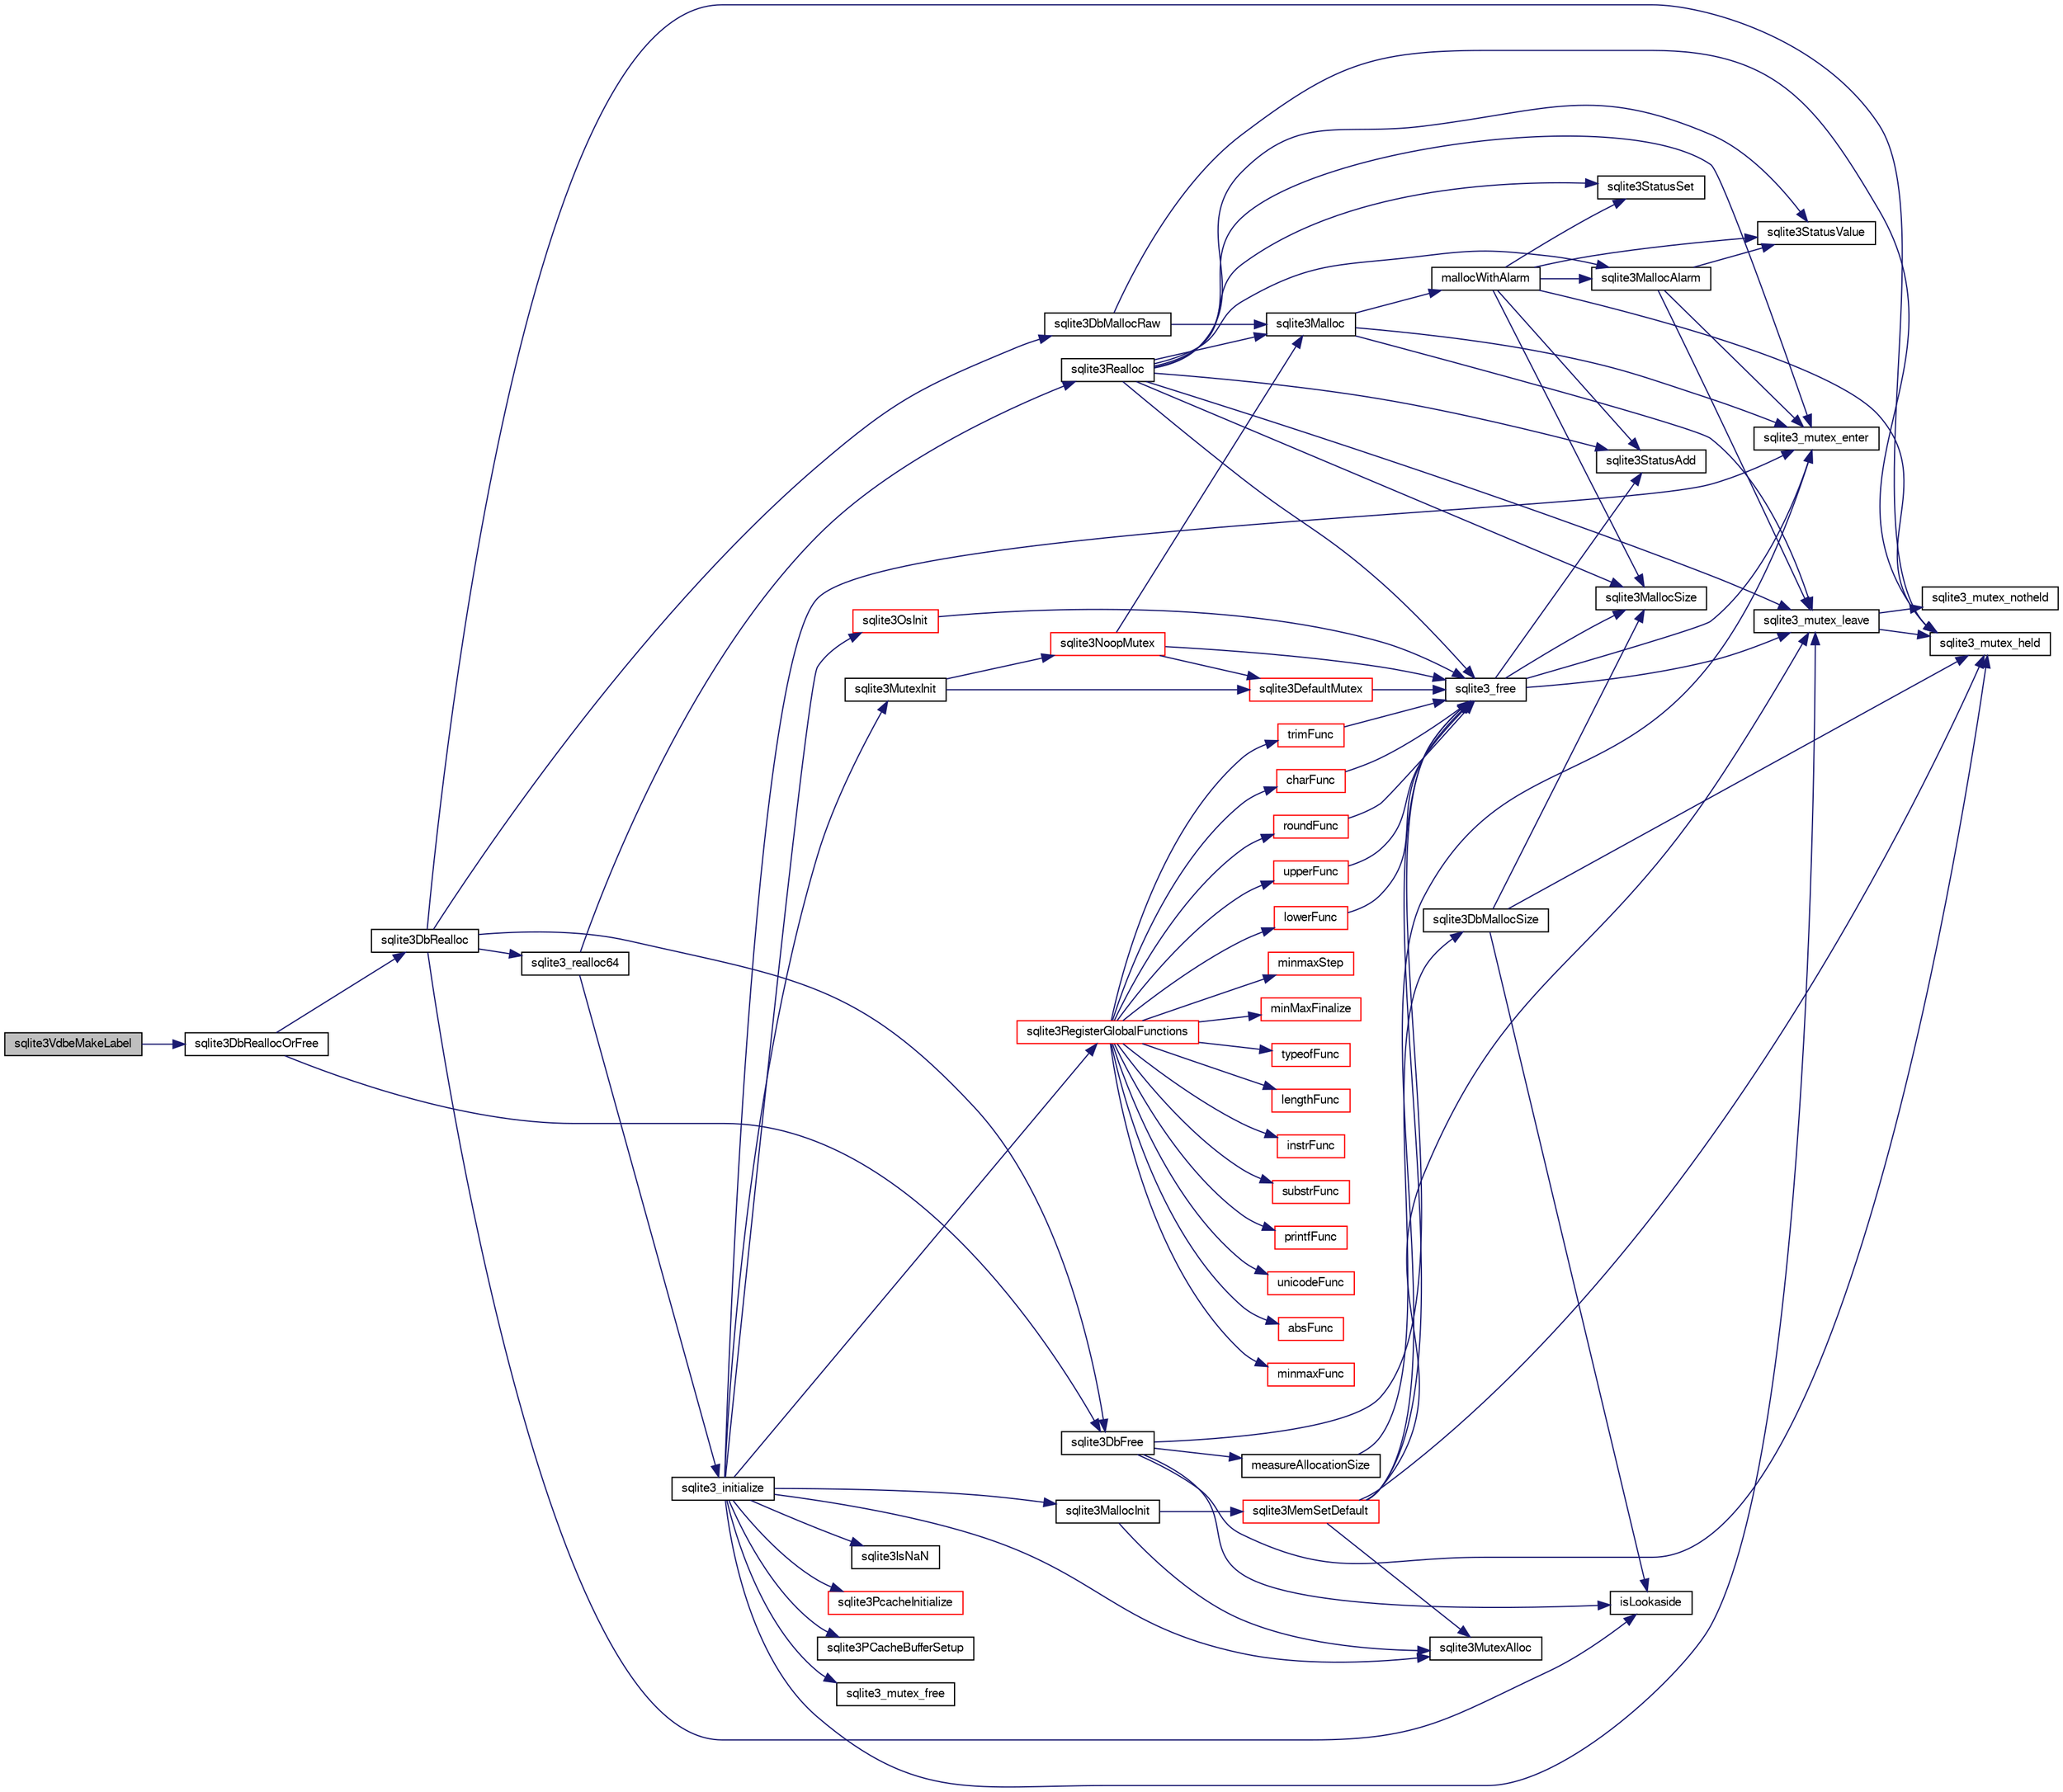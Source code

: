 digraph "sqlite3VdbeMakeLabel"
{
  edge [fontname="FreeSans",fontsize="10",labelfontname="FreeSans",labelfontsize="10"];
  node [fontname="FreeSans",fontsize="10",shape=record];
  rankdir="LR";
  Node761860 [label="sqlite3VdbeMakeLabel",height=0.2,width=0.4,color="black", fillcolor="grey75", style="filled", fontcolor="black"];
  Node761860 -> Node761861 [color="midnightblue",fontsize="10",style="solid",fontname="FreeSans"];
  Node761861 [label="sqlite3DbReallocOrFree",height=0.2,width=0.4,color="black", fillcolor="white", style="filled",URL="$sqlite3_8c.html#a532a9fd62eeb46b61885a0fff075231c"];
  Node761861 -> Node761862 [color="midnightblue",fontsize="10",style="solid",fontname="FreeSans"];
  Node761862 [label="sqlite3DbRealloc",height=0.2,width=0.4,color="black", fillcolor="white", style="filled",URL="$sqlite3_8c.html#ae028f4902a9d29bcaf310ff289ee87dc"];
  Node761862 -> Node761863 [color="midnightblue",fontsize="10",style="solid",fontname="FreeSans"];
  Node761863 [label="sqlite3_mutex_held",height=0.2,width=0.4,color="black", fillcolor="white", style="filled",URL="$sqlite3_8c.html#acf77da68932b6bc163c5e68547ecc3e7"];
  Node761862 -> Node761864 [color="midnightblue",fontsize="10",style="solid",fontname="FreeSans"];
  Node761864 [label="sqlite3DbMallocRaw",height=0.2,width=0.4,color="black", fillcolor="white", style="filled",URL="$sqlite3_8c.html#abbe8be0cf7175e11ddc3e2218fad924e"];
  Node761864 -> Node761863 [color="midnightblue",fontsize="10",style="solid",fontname="FreeSans"];
  Node761864 -> Node761865 [color="midnightblue",fontsize="10",style="solid",fontname="FreeSans"];
  Node761865 [label="sqlite3Malloc",height=0.2,width=0.4,color="black", fillcolor="white", style="filled",URL="$sqlite3_8c.html#a361a2eaa846b1885f123abe46f5d8b2b"];
  Node761865 -> Node761866 [color="midnightblue",fontsize="10",style="solid",fontname="FreeSans"];
  Node761866 [label="sqlite3_mutex_enter",height=0.2,width=0.4,color="black", fillcolor="white", style="filled",URL="$sqlite3_8c.html#a1c12cde690bd89f104de5cbad12a6bf5"];
  Node761865 -> Node761867 [color="midnightblue",fontsize="10",style="solid",fontname="FreeSans"];
  Node761867 [label="mallocWithAlarm",height=0.2,width=0.4,color="black", fillcolor="white", style="filled",URL="$sqlite3_8c.html#ab070d5cf8e48ec8a6a43cf025d48598b"];
  Node761867 -> Node761863 [color="midnightblue",fontsize="10",style="solid",fontname="FreeSans"];
  Node761867 -> Node761868 [color="midnightblue",fontsize="10",style="solid",fontname="FreeSans"];
  Node761868 [label="sqlite3StatusSet",height=0.2,width=0.4,color="black", fillcolor="white", style="filled",URL="$sqlite3_8c.html#afec7586c01fcb5ea17dc9d7725a589d9"];
  Node761867 -> Node761869 [color="midnightblue",fontsize="10",style="solid",fontname="FreeSans"];
  Node761869 [label="sqlite3StatusValue",height=0.2,width=0.4,color="black", fillcolor="white", style="filled",URL="$sqlite3_8c.html#a30b8ac296c6e200c1fa57708d52c6ef6"];
  Node761867 -> Node761870 [color="midnightblue",fontsize="10",style="solid",fontname="FreeSans"];
  Node761870 [label="sqlite3MallocAlarm",height=0.2,width=0.4,color="black", fillcolor="white", style="filled",URL="$sqlite3_8c.html#ada66988e8471d1198f3219c062377508"];
  Node761870 -> Node761869 [color="midnightblue",fontsize="10",style="solid",fontname="FreeSans"];
  Node761870 -> Node761871 [color="midnightblue",fontsize="10",style="solid",fontname="FreeSans"];
  Node761871 [label="sqlite3_mutex_leave",height=0.2,width=0.4,color="black", fillcolor="white", style="filled",URL="$sqlite3_8c.html#a5838d235601dbd3c1fa993555c6bcc93"];
  Node761871 -> Node761863 [color="midnightblue",fontsize="10",style="solid",fontname="FreeSans"];
  Node761871 -> Node761872 [color="midnightblue",fontsize="10",style="solid",fontname="FreeSans"];
  Node761872 [label="sqlite3_mutex_notheld",height=0.2,width=0.4,color="black", fillcolor="white", style="filled",URL="$sqlite3_8c.html#a83967c837c1c000d3b5adcfaa688f5dc"];
  Node761870 -> Node761866 [color="midnightblue",fontsize="10",style="solid",fontname="FreeSans"];
  Node761867 -> Node761873 [color="midnightblue",fontsize="10",style="solid",fontname="FreeSans"];
  Node761873 [label="sqlite3MallocSize",height=0.2,width=0.4,color="black", fillcolor="white", style="filled",URL="$sqlite3_8c.html#acf5d2a5f35270bafb050bd2def576955"];
  Node761867 -> Node761874 [color="midnightblue",fontsize="10",style="solid",fontname="FreeSans"];
  Node761874 [label="sqlite3StatusAdd",height=0.2,width=0.4,color="black", fillcolor="white", style="filled",URL="$sqlite3_8c.html#afa029f93586aeab4cc85360905dae9cd"];
  Node761865 -> Node761871 [color="midnightblue",fontsize="10",style="solid",fontname="FreeSans"];
  Node761862 -> Node761875 [color="midnightblue",fontsize="10",style="solid",fontname="FreeSans"];
  Node761875 [label="isLookaside",height=0.2,width=0.4,color="black", fillcolor="white", style="filled",URL="$sqlite3_8c.html#a770fa05ff9717b75e16f4d968a77b897"];
  Node761862 -> Node761876 [color="midnightblue",fontsize="10",style="solid",fontname="FreeSans"];
  Node761876 [label="sqlite3DbFree",height=0.2,width=0.4,color="black", fillcolor="white", style="filled",URL="$sqlite3_8c.html#ac70ab821a6607b4a1b909582dc37a069"];
  Node761876 -> Node761863 [color="midnightblue",fontsize="10",style="solid",fontname="FreeSans"];
  Node761876 -> Node761877 [color="midnightblue",fontsize="10",style="solid",fontname="FreeSans"];
  Node761877 [label="measureAllocationSize",height=0.2,width=0.4,color="black", fillcolor="white", style="filled",URL="$sqlite3_8c.html#a45731e644a22fdb756e2b6337224217a"];
  Node761877 -> Node761878 [color="midnightblue",fontsize="10",style="solid",fontname="FreeSans"];
  Node761878 [label="sqlite3DbMallocSize",height=0.2,width=0.4,color="black", fillcolor="white", style="filled",URL="$sqlite3_8c.html#aa397e5a8a03495203a0767abf0a71f86"];
  Node761878 -> Node761873 [color="midnightblue",fontsize="10",style="solid",fontname="FreeSans"];
  Node761878 -> Node761863 [color="midnightblue",fontsize="10",style="solid",fontname="FreeSans"];
  Node761878 -> Node761875 [color="midnightblue",fontsize="10",style="solid",fontname="FreeSans"];
  Node761876 -> Node761875 [color="midnightblue",fontsize="10",style="solid",fontname="FreeSans"];
  Node761876 -> Node761879 [color="midnightblue",fontsize="10",style="solid",fontname="FreeSans"];
  Node761879 [label="sqlite3_free",height=0.2,width=0.4,color="black", fillcolor="white", style="filled",URL="$sqlite3_8c.html#a6552349e36a8a691af5487999ab09519"];
  Node761879 -> Node761866 [color="midnightblue",fontsize="10",style="solid",fontname="FreeSans"];
  Node761879 -> Node761874 [color="midnightblue",fontsize="10",style="solid",fontname="FreeSans"];
  Node761879 -> Node761873 [color="midnightblue",fontsize="10",style="solid",fontname="FreeSans"];
  Node761879 -> Node761871 [color="midnightblue",fontsize="10",style="solid",fontname="FreeSans"];
  Node761862 -> Node761880 [color="midnightblue",fontsize="10",style="solid",fontname="FreeSans"];
  Node761880 [label="sqlite3_realloc64",height=0.2,width=0.4,color="black", fillcolor="white", style="filled",URL="$sqlite3_8c.html#a3765a714077ee547e811034236dc9ecd"];
  Node761880 -> Node761881 [color="midnightblue",fontsize="10",style="solid",fontname="FreeSans"];
  Node761881 [label="sqlite3_initialize",height=0.2,width=0.4,color="black", fillcolor="white", style="filled",URL="$sqlite3_8c.html#ab0c0ee2d5d4cf8b28e9572296a8861df"];
  Node761881 -> Node761882 [color="midnightblue",fontsize="10",style="solid",fontname="FreeSans"];
  Node761882 [label="sqlite3MutexInit",height=0.2,width=0.4,color="black", fillcolor="white", style="filled",URL="$sqlite3_8c.html#a7906afcdd1cdb3d0007eb932398a1158"];
  Node761882 -> Node761883 [color="midnightblue",fontsize="10",style="solid",fontname="FreeSans"];
  Node761883 [label="sqlite3DefaultMutex",height=0.2,width=0.4,color="red", fillcolor="white", style="filled",URL="$sqlite3_8c.html#ac895a71e325f9b2f9b862f737c17aca8"];
  Node761883 -> Node761879 [color="midnightblue",fontsize="10",style="solid",fontname="FreeSans"];
  Node761882 -> Node761892 [color="midnightblue",fontsize="10",style="solid",fontname="FreeSans"];
  Node761892 [label="sqlite3NoopMutex",height=0.2,width=0.4,color="red", fillcolor="white", style="filled",URL="$sqlite3_8c.html#a09742cde9ef371d94f8201d2cdb543e4"];
  Node761892 -> Node761865 [color="midnightblue",fontsize="10",style="solid",fontname="FreeSans"];
  Node761892 -> Node761879 [color="midnightblue",fontsize="10",style="solid",fontname="FreeSans"];
  Node761892 -> Node761883 [color="midnightblue",fontsize="10",style="solid",fontname="FreeSans"];
  Node761881 -> Node761900 [color="midnightblue",fontsize="10",style="solid",fontname="FreeSans"];
  Node761900 [label="sqlite3MutexAlloc",height=0.2,width=0.4,color="black", fillcolor="white", style="filled",URL="$sqlite3_8c.html#a0e3f432ee581f6876b590e7ad7e84e19"];
  Node761881 -> Node761866 [color="midnightblue",fontsize="10",style="solid",fontname="FreeSans"];
  Node761881 -> Node761901 [color="midnightblue",fontsize="10",style="solid",fontname="FreeSans"];
  Node761901 [label="sqlite3MallocInit",height=0.2,width=0.4,color="black", fillcolor="white", style="filled",URL="$sqlite3_8c.html#a9e06f9e7cad0d83ce80ab493c9533552"];
  Node761901 -> Node761902 [color="midnightblue",fontsize="10",style="solid",fontname="FreeSans"];
  Node761902 [label="sqlite3MemSetDefault",height=0.2,width=0.4,color="red", fillcolor="white", style="filled",URL="$sqlite3_8c.html#a162fbfd727e92c5f8f72625b5ff62549"];
  Node761902 -> Node761900 [color="midnightblue",fontsize="10",style="solid",fontname="FreeSans"];
  Node761902 -> Node761866 [color="midnightblue",fontsize="10",style="solid",fontname="FreeSans"];
  Node761902 -> Node761871 [color="midnightblue",fontsize="10",style="solid",fontname="FreeSans"];
  Node761902 -> Node761863 [color="midnightblue",fontsize="10",style="solid",fontname="FreeSans"];
  Node761902 -> Node761879 [color="midnightblue",fontsize="10",style="solid",fontname="FreeSans"];
  Node761901 -> Node761900 [color="midnightblue",fontsize="10",style="solid",fontname="FreeSans"];
  Node761881 -> Node761871 [color="midnightblue",fontsize="10",style="solid",fontname="FreeSans"];
  Node761881 -> Node761988 [color="midnightblue",fontsize="10",style="solid",fontname="FreeSans"];
  Node761988 [label="sqlite3RegisterGlobalFunctions",height=0.2,width=0.4,color="red", fillcolor="white", style="filled",URL="$sqlite3_8c.html#a9f75bd111010f29e1b8d74344473c4ec"];
  Node761988 -> Node761989 [color="midnightblue",fontsize="10",style="solid",fontname="FreeSans"];
  Node761989 [label="trimFunc",height=0.2,width=0.4,color="red", fillcolor="white", style="filled",URL="$sqlite3_8c.html#afad56dbe7f08139a630156e644b14704"];
  Node761989 -> Node761879 [color="midnightblue",fontsize="10",style="solid",fontname="FreeSans"];
  Node761988 -> Node762002 [color="midnightblue",fontsize="10",style="solid",fontname="FreeSans"];
  Node762002 [label="minmaxFunc",height=0.2,width=0.4,color="red", fillcolor="white", style="filled",URL="$sqlite3_8c.html#a4d00f48b948fd73cb70bcfd1efc0bfb0"];
  Node761988 -> Node762011 [color="midnightblue",fontsize="10",style="solid",fontname="FreeSans"];
  Node762011 [label="minmaxStep",height=0.2,width=0.4,color="red", fillcolor="white", style="filled",URL="$sqlite3_8c.html#a5b4c0da0f3b61d7ff25ebd30aa22cca4"];
  Node761988 -> Node762015 [color="midnightblue",fontsize="10",style="solid",fontname="FreeSans"];
  Node762015 [label="minMaxFinalize",height=0.2,width=0.4,color="red", fillcolor="white", style="filled",URL="$sqlite3_8c.html#a0439dd90934a2dee93517c50884d5924"];
  Node761988 -> Node762016 [color="midnightblue",fontsize="10",style="solid",fontname="FreeSans"];
  Node762016 [label="typeofFunc",height=0.2,width=0.4,color="red", fillcolor="white", style="filled",URL="$sqlite3_8c.html#aba6c564ff0d6b017de448469d0fb243f"];
  Node761988 -> Node762017 [color="midnightblue",fontsize="10",style="solid",fontname="FreeSans"];
  Node762017 [label="lengthFunc",height=0.2,width=0.4,color="red", fillcolor="white", style="filled",URL="$sqlite3_8c.html#affdabf006c37c26a1c3e325badb83546"];
  Node761988 -> Node762022 [color="midnightblue",fontsize="10",style="solid",fontname="FreeSans"];
  Node762022 [label="instrFunc",height=0.2,width=0.4,color="red", fillcolor="white", style="filled",URL="$sqlite3_8c.html#a8f86ca540b92ac28aaefaa126170cf8c"];
  Node761988 -> Node762024 [color="midnightblue",fontsize="10",style="solid",fontname="FreeSans"];
  Node762024 [label="substrFunc",height=0.2,width=0.4,color="red", fillcolor="white", style="filled",URL="$sqlite3_8c.html#a8a8739d9af5589338113371e440b2734"];
  Node761988 -> Node762029 [color="midnightblue",fontsize="10",style="solid",fontname="FreeSans"];
  Node762029 [label="printfFunc",height=0.2,width=0.4,color="red", fillcolor="white", style="filled",URL="$sqlite3_8c.html#a80ca21d434c7c5b6668bee721331dda8"];
  Node761988 -> Node762031 [color="midnightblue",fontsize="10",style="solid",fontname="FreeSans"];
  Node762031 [label="unicodeFunc",height=0.2,width=0.4,color="red", fillcolor="white", style="filled",URL="$sqlite3_8c.html#a1d3d012cbe2276d8d713be80884db355"];
  Node761988 -> Node762033 [color="midnightblue",fontsize="10",style="solid",fontname="FreeSans"];
  Node762033 [label="charFunc",height=0.2,width=0.4,color="red", fillcolor="white", style="filled",URL="$sqlite3_8c.html#ab9b72ce47fcea3c3b92e816435a0fd91"];
  Node762033 -> Node761879 [color="midnightblue",fontsize="10",style="solid",fontname="FreeSans"];
  Node761988 -> Node762034 [color="midnightblue",fontsize="10",style="solid",fontname="FreeSans"];
  Node762034 [label="absFunc",height=0.2,width=0.4,color="red", fillcolor="white", style="filled",URL="$sqlite3_8c.html#af271994a34f441432d50d7095e0ed23d"];
  Node761988 -> Node762039 [color="midnightblue",fontsize="10",style="solid",fontname="FreeSans"];
  Node762039 [label="roundFunc",height=0.2,width=0.4,color="red", fillcolor="white", style="filled",URL="$sqlite3_8c.html#a8c444ba254edc27891111b76e7ba85e7"];
  Node762039 -> Node761879 [color="midnightblue",fontsize="10",style="solid",fontname="FreeSans"];
  Node761988 -> Node762042 [color="midnightblue",fontsize="10",style="solid",fontname="FreeSans"];
  Node762042 [label="upperFunc",height=0.2,width=0.4,color="red", fillcolor="white", style="filled",URL="$sqlite3_8c.html#a8f26e491f9fd893cdb476c577f39f260"];
  Node762042 -> Node761879 [color="midnightblue",fontsize="10",style="solid",fontname="FreeSans"];
  Node761988 -> Node762043 [color="midnightblue",fontsize="10",style="solid",fontname="FreeSans"];
  Node762043 [label="lowerFunc",height=0.2,width=0.4,color="red", fillcolor="white", style="filled",URL="$sqlite3_8c.html#a37a07e2d7c0cb4c521e9c334596c89a7"];
  Node762043 -> Node761879 [color="midnightblue",fontsize="10",style="solid",fontname="FreeSans"];
  Node761881 -> Node762136 [color="midnightblue",fontsize="10",style="solid",fontname="FreeSans"];
  Node762136 [label="sqlite3PcacheInitialize",height=0.2,width=0.4,color="red", fillcolor="white", style="filled",URL="$sqlite3_8c.html#a2902c61ddc88bea002c4d69fe4052b1f"];
  Node761881 -> Node762137 [color="midnightblue",fontsize="10",style="solid",fontname="FreeSans"];
  Node762137 [label="sqlite3OsInit",height=0.2,width=0.4,color="red", fillcolor="white", style="filled",URL="$sqlite3_8c.html#afeaa886fe1ca086a30fd278b1d069762"];
  Node762137 -> Node761879 [color="midnightblue",fontsize="10",style="solid",fontname="FreeSans"];
  Node761881 -> Node762141 [color="midnightblue",fontsize="10",style="solid",fontname="FreeSans"];
  Node762141 [label="sqlite3PCacheBufferSetup",height=0.2,width=0.4,color="black", fillcolor="white", style="filled",URL="$sqlite3_8c.html#ad18a1eebefdfbc4254f473f7b0101937"];
  Node761881 -> Node762142 [color="midnightblue",fontsize="10",style="solid",fontname="FreeSans"];
  Node762142 [label="sqlite3_mutex_free",height=0.2,width=0.4,color="black", fillcolor="white", style="filled",URL="$sqlite3_8c.html#a2db2e72e08f6873afa9c61b0ec726fec"];
  Node761881 -> Node761925 [color="midnightblue",fontsize="10",style="solid",fontname="FreeSans"];
  Node761925 [label="sqlite3IsNaN",height=0.2,width=0.4,color="black", fillcolor="white", style="filled",URL="$sqlite3_8c.html#aed4d78203877c3486765ccbc7feebb50"];
  Node761880 -> Node761914 [color="midnightblue",fontsize="10",style="solid",fontname="FreeSans"];
  Node761914 [label="sqlite3Realloc",height=0.2,width=0.4,color="black", fillcolor="white", style="filled",URL="$sqlite3_8c.html#ad53aefdfc088f622e23ffe838201fe22"];
  Node761914 -> Node761865 [color="midnightblue",fontsize="10",style="solid",fontname="FreeSans"];
  Node761914 -> Node761879 [color="midnightblue",fontsize="10",style="solid",fontname="FreeSans"];
  Node761914 -> Node761873 [color="midnightblue",fontsize="10",style="solid",fontname="FreeSans"];
  Node761914 -> Node761866 [color="midnightblue",fontsize="10",style="solid",fontname="FreeSans"];
  Node761914 -> Node761868 [color="midnightblue",fontsize="10",style="solid",fontname="FreeSans"];
  Node761914 -> Node761869 [color="midnightblue",fontsize="10",style="solid",fontname="FreeSans"];
  Node761914 -> Node761870 [color="midnightblue",fontsize="10",style="solid",fontname="FreeSans"];
  Node761914 -> Node761874 [color="midnightblue",fontsize="10",style="solid",fontname="FreeSans"];
  Node761914 -> Node761871 [color="midnightblue",fontsize="10",style="solid",fontname="FreeSans"];
  Node761861 -> Node761876 [color="midnightblue",fontsize="10",style="solid",fontname="FreeSans"];
}
